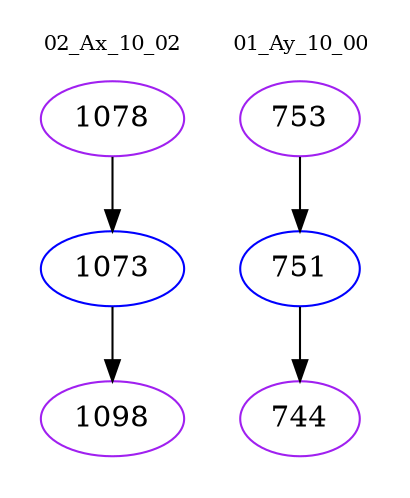 digraph{
subgraph cluster_0 {
color = white
label = "02_Ax_10_02";
fontsize=10;
T0_1078 [label="1078", color="purple"]
T0_1078 -> T0_1073 [color="black"]
T0_1073 [label="1073", color="blue"]
T0_1073 -> T0_1098 [color="black"]
T0_1098 [label="1098", color="purple"]
}
subgraph cluster_1 {
color = white
label = "01_Ay_10_00";
fontsize=10;
T1_753 [label="753", color="purple"]
T1_753 -> T1_751 [color="black"]
T1_751 [label="751", color="blue"]
T1_751 -> T1_744 [color="black"]
T1_744 [label="744", color="purple"]
}
}
